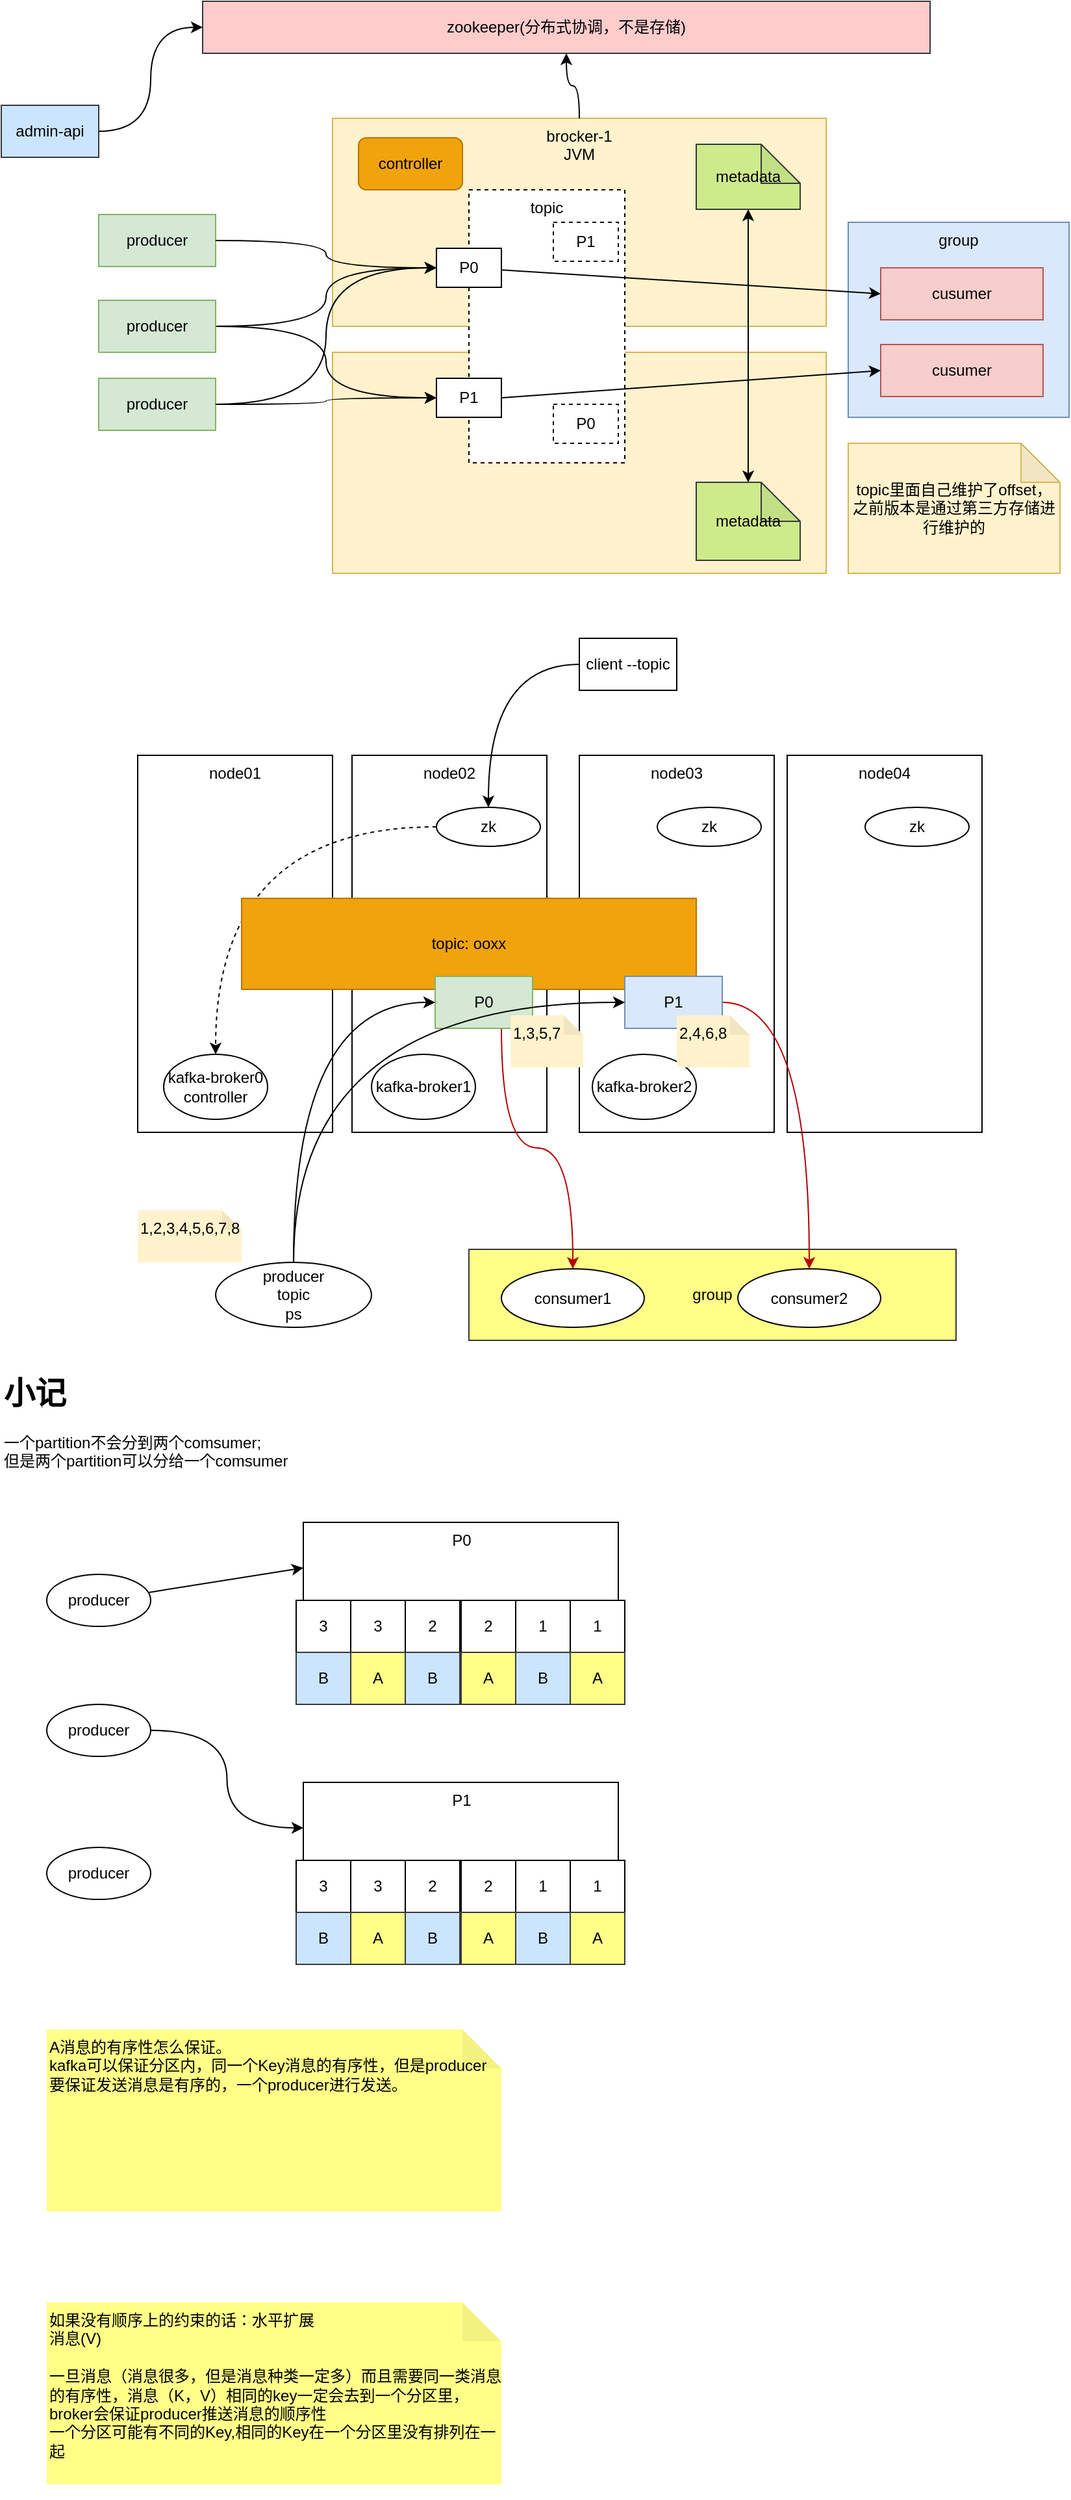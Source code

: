 <mxfile version="24.4.5" type="github">
  <diagram name="第 1 页" id="M_x8-9DKoYfC3ThnBNaP">
    <mxGraphModel dx="794" dy="420" grid="1" gridSize="10" guides="1" tooltips="1" connect="1" arrows="1" fold="1" page="1" pageScale="1" pageWidth="827" pageHeight="1169" math="0" shadow="0">
      <root>
        <mxCell id="0" />
        <mxCell id="1" parent="0" />
        <mxCell id="aGrZsIu07CaAuVC8-_KM-38" value="group" style="rounded=0;whiteSpace=wrap;html=1;align=center;verticalAlign=middle;fillColor=#ffff88;strokeColor=#36393d;" vertex="1" parent="1">
          <mxGeometry x="365" y="990" width="375" height="70" as="geometry" />
        </mxCell>
        <mxCell id="SnEAZ-Wm8pNj-YNNooDd-13" value="brocker-2&lt;div&gt;JVM&lt;/div&gt;" style="rounded=0;whiteSpace=wrap;html=1;align=center;verticalAlign=top;horizontal=1;fillColor=#fff2cc;strokeColor=#d6b656;" parent="1" vertex="1">
          <mxGeometry x="260" y="300" width="380" height="170" as="geometry" />
        </mxCell>
        <mxCell id="SnEAZ-Wm8pNj-YNNooDd-12" value="brocker-1&lt;div&gt;JVM&lt;/div&gt;" style="rounded=0;whiteSpace=wrap;html=1;align=center;verticalAlign=top;horizontal=1;fillColor=#fff2cc;strokeColor=#d6b656;" parent="1" vertex="1">
          <mxGeometry x="260" y="120" width="380" height="160" as="geometry" />
        </mxCell>
        <mxCell id="SnEAZ-Wm8pNj-YNNooDd-2" value="producer" style="rounded=0;whiteSpace=wrap;html=1;fillColor=#d5e8d4;strokeColor=#82b366;" parent="1" vertex="1">
          <mxGeometry x="80" y="194" width="90" height="40" as="geometry" />
        </mxCell>
        <mxCell id="SnEAZ-Wm8pNj-YNNooDd-28" style="edgeStyle=orthogonalEdgeStyle;rounded=0;orthogonalLoop=1;jettySize=auto;html=1;entryX=0;entryY=0.5;entryDx=0;entryDy=0;curved=1;" parent="1" source="SnEAZ-Wm8pNj-YNNooDd-3" target="SnEAZ-Wm8pNj-YNNooDd-15" edge="1">
          <mxGeometry relative="1" as="geometry" />
        </mxCell>
        <mxCell id="SnEAZ-Wm8pNj-YNNooDd-29" style="edgeStyle=orthogonalEdgeStyle;rounded=0;orthogonalLoop=1;jettySize=auto;html=1;entryX=0;entryY=0.5;entryDx=0;entryDy=0;curved=1;" parent="1" source="SnEAZ-Wm8pNj-YNNooDd-3" target="SnEAZ-Wm8pNj-YNNooDd-16" edge="1">
          <mxGeometry relative="1" as="geometry" />
        </mxCell>
        <mxCell id="SnEAZ-Wm8pNj-YNNooDd-3" value="producer" style="rounded=0;whiteSpace=wrap;html=1;fillColor=#d5e8d4;strokeColor=#82b366;" parent="1" vertex="1">
          <mxGeometry x="80" y="260" width="90" height="40" as="geometry" />
        </mxCell>
        <mxCell id="SnEAZ-Wm8pNj-YNNooDd-4" value="producer" style="rounded=0;whiteSpace=wrap;html=1;fillColor=#d5e8d4;strokeColor=#82b366;" parent="1" vertex="1">
          <mxGeometry x="80" y="320" width="90" height="40" as="geometry" />
        </mxCell>
        <mxCell id="SnEAZ-Wm8pNj-YNNooDd-20" style="edgeStyle=orthogonalEdgeStyle;rounded=0;orthogonalLoop=1;jettySize=auto;html=1;exitX=0.5;exitY=0;exitDx=0;exitDy=0;entryX=0.5;entryY=1;entryDx=0;entryDy=0;curved=1;" parent="1" source="SnEAZ-Wm8pNj-YNNooDd-12" target="SnEAZ-Wm8pNj-YNNooDd-19" edge="1">
          <mxGeometry relative="1" as="geometry" />
        </mxCell>
        <mxCell id="SnEAZ-Wm8pNj-YNNooDd-14" value="topic" style="rounded=0;whiteSpace=wrap;html=1;dashed=1;verticalAlign=top;" parent="1" vertex="1">
          <mxGeometry x="365" y="175" width="120" height="210" as="geometry" />
        </mxCell>
        <mxCell id="SnEAZ-Wm8pNj-YNNooDd-15" value="P0" style="rounded=0;whiteSpace=wrap;html=1;align=center;verticalAlign=middle;" parent="1" vertex="1">
          <mxGeometry x="340" y="220" width="50" height="30" as="geometry" />
        </mxCell>
        <mxCell id="SnEAZ-Wm8pNj-YNNooDd-16" value="P1" style="rounded=0;whiteSpace=wrap;html=1;align=center;verticalAlign=middle;" parent="1" vertex="1">
          <mxGeometry x="340" y="320" width="50" height="30" as="geometry" />
        </mxCell>
        <mxCell id="SnEAZ-Wm8pNj-YNNooDd-17" value="P1" style="rounded=0;whiteSpace=wrap;html=1;align=center;verticalAlign=middle;dashed=1;" parent="1" vertex="1">
          <mxGeometry x="430" y="200" width="50" height="30" as="geometry" />
        </mxCell>
        <mxCell id="SnEAZ-Wm8pNj-YNNooDd-18" value="P0" style="rounded=0;whiteSpace=wrap;html=1;align=center;verticalAlign=middle;dashed=1;" parent="1" vertex="1">
          <mxGeometry x="430" y="340" width="50" height="30" as="geometry" />
        </mxCell>
        <mxCell id="SnEAZ-Wm8pNj-YNNooDd-19" value="zookeeper(分布式协调，不是存储)" style="rounded=0;whiteSpace=wrap;html=1;fillColor=#ffcccc;strokeColor=#36393d;" parent="1" vertex="1">
          <mxGeometry x="160" y="30" width="560" height="40" as="geometry" />
        </mxCell>
        <mxCell id="SnEAZ-Wm8pNj-YNNooDd-23" style="edgeStyle=orthogonalEdgeStyle;rounded=0;orthogonalLoop=1;jettySize=auto;html=1;entryX=0;entryY=0.5;entryDx=0;entryDy=0;curved=1;" parent="1" source="SnEAZ-Wm8pNj-YNNooDd-21" target="SnEAZ-Wm8pNj-YNNooDd-19" edge="1">
          <mxGeometry relative="1" as="geometry" />
        </mxCell>
        <mxCell id="SnEAZ-Wm8pNj-YNNooDd-21" value="admin-api" style="rounded=0;whiteSpace=wrap;html=1;align=center;verticalAlign=middle;fillColor=#cce5ff;strokeColor=#36393d;" parent="1" vertex="1">
          <mxGeometry x="5" y="110" width="75" height="40" as="geometry" />
        </mxCell>
        <mxCell id="SnEAZ-Wm8pNj-YNNooDd-24" style="edgeStyle=orthogonalEdgeStyle;rounded=0;orthogonalLoop=1;jettySize=auto;html=1;entryX=0;entryY=0.5;entryDx=0;entryDy=0;curved=1;" parent="1" source="SnEAZ-Wm8pNj-YNNooDd-2" target="SnEAZ-Wm8pNj-YNNooDd-15" edge="1">
          <mxGeometry relative="1" as="geometry" />
        </mxCell>
        <mxCell id="SnEAZ-Wm8pNj-YNNooDd-25" style="edgeStyle=orthogonalEdgeStyle;rounded=0;orthogonalLoop=1;jettySize=auto;html=1;curved=1;" parent="1" source="SnEAZ-Wm8pNj-YNNooDd-4" target="SnEAZ-Wm8pNj-YNNooDd-16" edge="1">
          <mxGeometry relative="1" as="geometry" />
        </mxCell>
        <mxCell id="SnEAZ-Wm8pNj-YNNooDd-26" style="edgeStyle=orthogonalEdgeStyle;rounded=0;orthogonalLoop=1;jettySize=auto;html=1;entryX=0;entryY=0.5;entryDx=0;entryDy=0;curved=1;" parent="1" source="SnEAZ-Wm8pNj-YNNooDd-4" target="SnEAZ-Wm8pNj-YNNooDd-15" edge="1">
          <mxGeometry relative="1" as="geometry" />
        </mxCell>
        <mxCell id="SnEAZ-Wm8pNj-YNNooDd-30" value="metadata" style="shape=note;whiteSpace=wrap;html=1;backgroundOutline=1;darkOpacity=0.05;fillColor=#cdeb8b;strokeColor=#36393d;" parent="1" vertex="1">
          <mxGeometry x="540" y="140" width="80" height="50" as="geometry" />
        </mxCell>
        <mxCell id="SnEAZ-Wm8pNj-YNNooDd-31" value="metadata" style="shape=note;whiteSpace=wrap;html=1;backgroundOutline=1;darkOpacity=0.05;fillColor=#cdeb8b;strokeColor=#36393d;" parent="1" vertex="1">
          <mxGeometry x="540" y="400" width="80" height="60" as="geometry" />
        </mxCell>
        <mxCell id="SnEAZ-Wm8pNj-YNNooDd-33" value="" style="endArrow=classic;startArrow=classic;html=1;rounded=0;entryX=0.5;entryY=1;entryDx=0;entryDy=0;entryPerimeter=0;exitX=0.5;exitY=0;exitDx=0;exitDy=0;exitPerimeter=0;" parent="1" source="SnEAZ-Wm8pNj-YNNooDd-31" target="SnEAZ-Wm8pNj-YNNooDd-30" edge="1">
          <mxGeometry width="50" height="50" relative="1" as="geometry">
            <mxPoint x="540" y="310" as="sourcePoint" />
            <mxPoint x="590" y="260" as="targetPoint" />
          </mxGeometry>
        </mxCell>
        <mxCell id="SnEAZ-Wm8pNj-YNNooDd-35" value="topic里面自己维护了offset，之前版本是通过第三方存储进行维护的" style="shape=note;whiteSpace=wrap;html=1;backgroundOutline=1;darkOpacity=0.05;fillColor=#fff2cc;strokeColor=#d6b656;horizontal=1;align=center;verticalAlign=middle;" parent="1" vertex="1">
          <mxGeometry x="657" y="370" width="163" height="100" as="geometry" />
        </mxCell>
        <mxCell id="aGrZsIu07CaAuVC8-_KM-1" value="group" style="rounded=0;whiteSpace=wrap;html=1;align=center;verticalAlign=top;fillColor=#dae8fc;strokeColor=#6c8ebf;" vertex="1" parent="1">
          <mxGeometry x="657" y="200" width="170" height="150" as="geometry" />
        </mxCell>
        <mxCell id="aGrZsIu07CaAuVC8-_KM-2" value="cusumer" style="rounded=0;whiteSpace=wrap;html=1;align=center;verticalAlign=middle;fillColor=#f8cecc;strokeColor=#b85450;" vertex="1" parent="1">
          <mxGeometry x="682" y="235" width="125" height="40" as="geometry" />
        </mxCell>
        <mxCell id="aGrZsIu07CaAuVC8-_KM-3" value="cusumer" style="rounded=0;whiteSpace=wrap;html=1;align=center;verticalAlign=middle;fillColor=#f8cecc;strokeColor=#b85450;" vertex="1" parent="1">
          <mxGeometry x="682" y="294" width="125" height="40" as="geometry" />
        </mxCell>
        <mxCell id="aGrZsIu07CaAuVC8-_KM-6" style="rounded=0;orthogonalLoop=1;jettySize=auto;html=1;exitX=1;exitY=0.5;exitDx=0;exitDy=0;entryX=0;entryY=0.5;entryDx=0;entryDy=0;" edge="1" parent="1" source="SnEAZ-Wm8pNj-YNNooDd-16" target="aGrZsIu07CaAuVC8-_KM-3">
          <mxGeometry relative="1" as="geometry" />
        </mxCell>
        <mxCell id="aGrZsIu07CaAuVC8-_KM-4" style="rounded=1;orthogonalLoop=1;jettySize=auto;html=1;entryX=0;entryY=0.5;entryDx=0;entryDy=0;curved=0;" edge="1" parent="1" source="SnEAZ-Wm8pNj-YNNooDd-15" target="aGrZsIu07CaAuVC8-_KM-2">
          <mxGeometry relative="1" as="geometry" />
        </mxCell>
        <mxCell id="aGrZsIu07CaAuVC8-_KM-7" value="controller" style="rounded=1;whiteSpace=wrap;html=1;fillColor=#f0a30a;fontColor=#000000;strokeColor=#BD7000;" vertex="1" parent="1">
          <mxGeometry x="280" y="135" width="80" height="40" as="geometry" />
        </mxCell>
        <mxCell id="aGrZsIu07CaAuVC8-_KM-8" value="node01" style="rounded=0;whiteSpace=wrap;html=1;align=center;verticalAlign=top;" vertex="1" parent="1">
          <mxGeometry x="110" y="610" width="150" height="290" as="geometry" />
        </mxCell>
        <mxCell id="aGrZsIu07CaAuVC8-_KM-9" value="node02" style="rounded=0;whiteSpace=wrap;html=1;align=center;verticalAlign=top;" vertex="1" parent="1">
          <mxGeometry x="275" y="610" width="150" height="290" as="geometry" />
        </mxCell>
        <mxCell id="aGrZsIu07CaAuVC8-_KM-10" value="node03" style="rounded=0;whiteSpace=wrap;html=1;align=center;verticalAlign=top;" vertex="1" parent="1">
          <mxGeometry x="450" y="610" width="150" height="290" as="geometry" />
        </mxCell>
        <mxCell id="aGrZsIu07CaAuVC8-_KM-11" value="node04" style="rounded=0;whiteSpace=wrap;html=1;align=center;verticalAlign=top;" vertex="1" parent="1">
          <mxGeometry x="610" y="610" width="150" height="290" as="geometry" />
        </mxCell>
        <mxCell id="aGrZsIu07CaAuVC8-_KM-20" style="edgeStyle=orthogonalEdgeStyle;rounded=0;orthogonalLoop=1;jettySize=auto;html=1;curved=1;strokeColor=default;dashed=1;" edge="1" parent="1" source="aGrZsIu07CaAuVC8-_KM-12" target="aGrZsIu07CaAuVC8-_KM-15">
          <mxGeometry relative="1" as="geometry" />
        </mxCell>
        <mxCell id="aGrZsIu07CaAuVC8-_KM-12" value="zk" style="ellipse;whiteSpace=wrap;html=1;" vertex="1" parent="1">
          <mxGeometry x="340" y="650" width="80" height="30" as="geometry" />
        </mxCell>
        <mxCell id="aGrZsIu07CaAuVC8-_KM-13" value="zk" style="ellipse;whiteSpace=wrap;html=1;" vertex="1" parent="1">
          <mxGeometry x="510" y="650" width="80" height="30" as="geometry" />
        </mxCell>
        <mxCell id="aGrZsIu07CaAuVC8-_KM-14" value="zk" style="ellipse;whiteSpace=wrap;html=1;" vertex="1" parent="1">
          <mxGeometry x="670" y="650" width="80" height="30" as="geometry" />
        </mxCell>
        <mxCell id="aGrZsIu07CaAuVC8-_KM-15" value="kafka-broker0&lt;div&gt;controller&lt;/div&gt;" style="ellipse;whiteSpace=wrap;html=1;" vertex="1" parent="1">
          <mxGeometry x="130" y="840" width="80" height="50" as="geometry" />
        </mxCell>
        <mxCell id="aGrZsIu07CaAuVC8-_KM-16" value="kafka-broker1" style="ellipse;whiteSpace=wrap;html=1;" vertex="1" parent="1">
          <mxGeometry x="290" y="840" width="80" height="50" as="geometry" />
        </mxCell>
        <mxCell id="aGrZsIu07CaAuVC8-_KM-17" value="kafka-broker2" style="ellipse;whiteSpace=wrap;html=1;" vertex="1" parent="1">
          <mxGeometry x="460" y="840" width="80" height="50" as="geometry" />
        </mxCell>
        <mxCell id="aGrZsIu07CaAuVC8-_KM-19" style="rounded=0;orthogonalLoop=1;jettySize=auto;html=1;edgeStyle=orthogonalEdgeStyle;curved=1;" edge="1" parent="1" source="aGrZsIu07CaAuVC8-_KM-18" target="aGrZsIu07CaAuVC8-_KM-12">
          <mxGeometry relative="1" as="geometry" />
        </mxCell>
        <mxCell id="aGrZsIu07CaAuVC8-_KM-18" value="client --topic" style="rounded=0;whiteSpace=wrap;html=1;align=center;verticalAlign=middle;" vertex="1" parent="1">
          <mxGeometry x="450" y="520" width="75" height="40" as="geometry" />
        </mxCell>
        <mxCell id="aGrZsIu07CaAuVC8-_KM-21" value="topic: ooxx" style="rounded=0;whiteSpace=wrap;html=1;align=center;verticalAlign=middle;fillColor=#f0a30a;strokeColor=#BD7000;fontColor=#000000;" vertex="1" parent="1">
          <mxGeometry x="190" y="720" width="350" height="70" as="geometry" />
        </mxCell>
        <mxCell id="aGrZsIu07CaAuVC8-_KM-33" style="edgeStyle=orthogonalEdgeStyle;rounded=0;orthogonalLoop=1;jettySize=auto;html=1;entryX=0.5;entryY=0;entryDx=0;entryDy=0;curved=1;fillColor=#e51400;strokeColor=#B20000;" edge="1" parent="1" source="aGrZsIu07CaAuVC8-_KM-22" target="aGrZsIu07CaAuVC8-_KM-31">
          <mxGeometry relative="1" as="geometry">
            <Array as="points">
              <mxPoint x="390" y="912" />
              <mxPoint x="445" y="912" />
            </Array>
          </mxGeometry>
        </mxCell>
        <mxCell id="aGrZsIu07CaAuVC8-_KM-22" value="P0" style="rounded=0;whiteSpace=wrap;html=1;align=center;verticalAlign=middle;fillColor=#d5e8d4;strokeColor=#82b366;" vertex="1" parent="1">
          <mxGeometry x="339" y="780" width="75" height="40" as="geometry" />
        </mxCell>
        <mxCell id="aGrZsIu07CaAuVC8-_KM-35" style="edgeStyle=orthogonalEdgeStyle;rounded=0;orthogonalLoop=1;jettySize=auto;html=1;entryX=0.5;entryY=0;entryDx=0;entryDy=0;curved=1;fillColor=#e51400;strokeColor=#B20000;" edge="1" parent="1" source="aGrZsIu07CaAuVC8-_KM-23" target="aGrZsIu07CaAuVC8-_KM-34">
          <mxGeometry relative="1" as="geometry" />
        </mxCell>
        <mxCell id="aGrZsIu07CaAuVC8-_KM-23" value="P1" style="rounded=0;whiteSpace=wrap;html=1;align=center;verticalAlign=middle;fillColor=#dae8fc;strokeColor=#6c8ebf;" vertex="1" parent="1">
          <mxGeometry x="485" y="780" width="75" height="40" as="geometry" />
        </mxCell>
        <mxCell id="aGrZsIu07CaAuVC8-_KM-26" style="edgeStyle=orthogonalEdgeStyle;rounded=0;orthogonalLoop=1;jettySize=auto;html=1;entryX=0;entryY=0.5;entryDx=0;entryDy=0;curved=1;exitX=0.5;exitY=0;exitDx=0;exitDy=0;" edge="1" parent="1" source="aGrZsIu07CaAuVC8-_KM-24" target="aGrZsIu07CaAuVC8-_KM-22">
          <mxGeometry relative="1" as="geometry" />
        </mxCell>
        <mxCell id="aGrZsIu07CaAuVC8-_KM-27" style="edgeStyle=orthogonalEdgeStyle;rounded=0;orthogonalLoop=1;jettySize=auto;html=1;entryX=0;entryY=0.5;entryDx=0;entryDy=0;curved=1;exitX=0.5;exitY=0;exitDx=0;exitDy=0;" edge="1" parent="1" source="aGrZsIu07CaAuVC8-_KM-24" target="aGrZsIu07CaAuVC8-_KM-23">
          <mxGeometry relative="1" as="geometry" />
        </mxCell>
        <mxCell id="aGrZsIu07CaAuVC8-_KM-24" value="producer&lt;div&gt;topic&lt;/div&gt;&lt;div&gt;ps&lt;/div&gt;" style="ellipse;whiteSpace=wrap;html=1;" vertex="1" parent="1">
          <mxGeometry x="170" y="1000" width="120" height="50" as="geometry" />
        </mxCell>
        <mxCell id="aGrZsIu07CaAuVC8-_KM-25" value="1,2,3,4,5,6,7,8" style="shape=note;whiteSpace=wrap;html=1;backgroundOutline=1;darkOpacity=0.05;fillColor=#fff2cc;strokeColor=none;horizontal=1;align=left;verticalAlign=top;size=15;" vertex="1" parent="1">
          <mxGeometry x="110" y="960" width="80" height="40" as="geometry" />
        </mxCell>
        <mxCell id="aGrZsIu07CaAuVC8-_KM-28" value="1,3,5,7" style="shape=note;whiteSpace=wrap;html=1;backgroundOutline=1;darkOpacity=0.05;fillColor=#fff2cc;strokeColor=none;horizontal=1;align=left;verticalAlign=top;size=15;" vertex="1" parent="1">
          <mxGeometry x="397" y="810" width="56" height="40" as="geometry" />
        </mxCell>
        <mxCell id="aGrZsIu07CaAuVC8-_KM-30" value="2,4,6,8" style="shape=note;whiteSpace=wrap;html=1;backgroundOutline=1;darkOpacity=0.05;fillColor=#fff2cc;strokeColor=none;horizontal=1;align=left;verticalAlign=top;size=15;" vertex="1" parent="1">
          <mxGeometry x="525" y="810" width="56" height="40" as="geometry" />
        </mxCell>
        <mxCell id="aGrZsIu07CaAuVC8-_KM-31" value="consumer1" style="ellipse;whiteSpace=wrap;html=1;" vertex="1" parent="1">
          <mxGeometry x="390" y="1005" width="110" height="45" as="geometry" />
        </mxCell>
        <mxCell id="aGrZsIu07CaAuVC8-_KM-34" value="consumer2" style="ellipse;whiteSpace=wrap;html=1;" vertex="1" parent="1">
          <mxGeometry x="572" y="1005" width="110" height="45" as="geometry" />
        </mxCell>
        <mxCell id="aGrZsIu07CaAuVC8-_KM-37" value="&lt;h1 style=&quot;margin-top: 0px;&quot;&gt;小记&lt;/h1&gt;&lt;div&gt;一个partition不会分到两个comsumer;&lt;/div&gt;&lt;div&gt;但是两个partition可以分给一个comsumer&lt;/div&gt;" style="text;html=1;whiteSpace=wrap;overflow=hidden;rounded=0;" vertex="1" parent="1">
          <mxGeometry x="5" y="1080" width="365" height="80" as="geometry" />
        </mxCell>
        <mxCell id="aGrZsIu07CaAuVC8-_KM-39" value="如果没有顺序上的约束的话：水平扩展&lt;div&gt;消息(V)&lt;/div&gt;&lt;div&gt;&lt;br&gt;&lt;/div&gt;&lt;div&gt;一旦消息（消息很多，但是消息种类一定多）而且需要同一类消息的有序性，&lt;span style=&quot;background-color: initial;&quot;&gt;消息（K，V）相同的key一定会去到一个分区里，broker会保证producer推送消息的顺序性&lt;/span&gt;&lt;/div&gt;&lt;div&gt;&lt;span style=&quot;background-color: initial;&quot;&gt;一个分区可能有不同的Key,相同的Key在一个分区里没有排列在一起&lt;/span&gt;&lt;/div&gt;&lt;div&gt;&lt;span style=&quot;background-color: initial;&quot;&gt;&lt;br&gt;&lt;/span&gt;&lt;/div&gt;&lt;div&gt;&lt;br&gt;&lt;/div&gt;" style="shape=note;whiteSpace=wrap;html=1;backgroundOutline=1;darkOpacity=0.05;fillColor=#ffff88;strokeColor=none;horizontal=1;align=left;verticalAlign=top;" vertex="1" parent="1">
          <mxGeometry x="40" y="1800" width="350" height="140" as="geometry" />
        </mxCell>
        <mxCell id="aGrZsIu07CaAuVC8-_KM-40" value="P0" style="rounded=0;whiteSpace=wrap;html=1;align=center;verticalAlign=top;" vertex="1" parent="1">
          <mxGeometry x="237.5" y="1200" width="242.5" height="140" as="geometry" />
        </mxCell>
        <mxCell id="aGrZsIu07CaAuVC8-_KM-41" value="P1" style="rounded=0;whiteSpace=wrap;html=1;align=center;verticalAlign=top;" vertex="1" parent="1">
          <mxGeometry x="237.5" y="1400" width="242.5" height="140" as="geometry" />
        </mxCell>
        <mxCell id="aGrZsIu07CaAuVC8-_KM-71" style="rounded=0;orthogonalLoop=1;jettySize=auto;html=1;entryX=0;entryY=0.25;entryDx=0;entryDy=0;" edge="1" parent="1" source="aGrZsIu07CaAuVC8-_KM-42" target="aGrZsIu07CaAuVC8-_KM-40">
          <mxGeometry relative="1" as="geometry" />
        </mxCell>
        <mxCell id="aGrZsIu07CaAuVC8-_KM-42" value="producer" style="ellipse;whiteSpace=wrap;html=1;" vertex="1" parent="1">
          <mxGeometry x="40" y="1240" width="80" height="40" as="geometry" />
        </mxCell>
        <mxCell id="aGrZsIu07CaAuVC8-_KM-43" value="producer" style="ellipse;whiteSpace=wrap;html=1;" vertex="1" parent="1">
          <mxGeometry x="40" y="1450" width="80" height="40" as="geometry" />
        </mxCell>
        <mxCell id="aGrZsIu07CaAuVC8-_KM-72" style="edgeStyle=orthogonalEdgeStyle;curved=1;rounded=0;orthogonalLoop=1;jettySize=auto;html=1;entryX=0;entryY=0.25;entryDx=0;entryDy=0;" edge="1" parent="1" source="aGrZsIu07CaAuVC8-_KM-44" target="aGrZsIu07CaAuVC8-_KM-41">
          <mxGeometry relative="1" as="geometry" />
        </mxCell>
        <mxCell id="aGrZsIu07CaAuVC8-_KM-44" value="producer" style="ellipse;whiteSpace=wrap;html=1;" vertex="1" parent="1">
          <mxGeometry x="40" y="1340" width="80" height="40" as="geometry" />
        </mxCell>
        <mxCell id="aGrZsIu07CaAuVC8-_KM-45" value="3" style="rounded=0;whiteSpace=wrap;html=1;align=center;verticalAlign=middle;" vertex="1" parent="1">
          <mxGeometry x="232" y="1260" width="42" height="40" as="geometry" />
        </mxCell>
        <mxCell id="aGrZsIu07CaAuVC8-_KM-46" value="B" style="rounded=0;whiteSpace=wrap;html=1;align=center;verticalAlign=middle;fillColor=#cce5ff;strokeColor=#36393d;" vertex="1" parent="1">
          <mxGeometry x="232" y="1300" width="42" height="40" as="geometry" />
        </mxCell>
        <mxCell id="aGrZsIu07CaAuVC8-_KM-47" value="3" style="rounded=0;whiteSpace=wrap;html=1;align=center;verticalAlign=middle;" vertex="1" parent="1">
          <mxGeometry x="274" y="1260" width="42" height="40" as="geometry" />
        </mxCell>
        <mxCell id="aGrZsIu07CaAuVC8-_KM-48" value="A" style="rounded=0;whiteSpace=wrap;html=1;align=center;verticalAlign=middle;fillColor=#ffff88;strokeColor=#36393d;" vertex="1" parent="1">
          <mxGeometry x="274" y="1300" width="42" height="40" as="geometry" />
        </mxCell>
        <mxCell id="aGrZsIu07CaAuVC8-_KM-49" value="2" style="rounded=0;whiteSpace=wrap;html=1;align=center;verticalAlign=middle;" vertex="1" parent="1">
          <mxGeometry x="316" y="1260" width="42" height="40" as="geometry" />
        </mxCell>
        <mxCell id="aGrZsIu07CaAuVC8-_KM-50" value="B" style="rounded=0;whiteSpace=wrap;html=1;align=center;verticalAlign=middle;fillColor=#cce5ff;strokeColor=#36393d;" vertex="1" parent="1">
          <mxGeometry x="316" y="1300" width="42" height="40" as="geometry" />
        </mxCell>
        <mxCell id="aGrZsIu07CaAuVC8-_KM-51" value="2" style="rounded=0;whiteSpace=wrap;html=1;align=center;verticalAlign=middle;" vertex="1" parent="1">
          <mxGeometry x="359" y="1260" width="42" height="40" as="geometry" />
        </mxCell>
        <mxCell id="aGrZsIu07CaAuVC8-_KM-52" value="A" style="rounded=0;whiteSpace=wrap;html=1;align=center;verticalAlign=middle;fillColor=#ffff88;strokeColor=#36393d;" vertex="1" parent="1">
          <mxGeometry x="359" y="1300" width="42" height="40" as="geometry" />
        </mxCell>
        <mxCell id="aGrZsIu07CaAuVC8-_KM-53" value="1" style="rounded=0;whiteSpace=wrap;html=1;align=center;verticalAlign=middle;" vertex="1" parent="1">
          <mxGeometry x="401" y="1260" width="42" height="40" as="geometry" />
        </mxCell>
        <mxCell id="aGrZsIu07CaAuVC8-_KM-54" value="B" style="rounded=0;whiteSpace=wrap;html=1;align=center;verticalAlign=middle;fillColor=#cce5ff;strokeColor=#36393d;" vertex="1" parent="1">
          <mxGeometry x="401" y="1300" width="42" height="40" as="geometry" />
        </mxCell>
        <mxCell id="aGrZsIu07CaAuVC8-_KM-55" value="1" style="rounded=0;whiteSpace=wrap;html=1;align=center;verticalAlign=middle;" vertex="1" parent="1">
          <mxGeometry x="443" y="1260" width="42" height="40" as="geometry" />
        </mxCell>
        <mxCell id="aGrZsIu07CaAuVC8-_KM-56" value="A" style="rounded=0;whiteSpace=wrap;html=1;align=center;verticalAlign=middle;fillColor=#ffff88;strokeColor=#36393d;" vertex="1" parent="1">
          <mxGeometry x="443" y="1300" width="42" height="40" as="geometry" />
        </mxCell>
        <mxCell id="aGrZsIu07CaAuVC8-_KM-59" value="3" style="rounded=0;whiteSpace=wrap;html=1;align=center;verticalAlign=middle;" vertex="1" parent="1">
          <mxGeometry x="232" y="1460" width="42" height="40" as="geometry" />
        </mxCell>
        <mxCell id="aGrZsIu07CaAuVC8-_KM-60" value="B" style="rounded=0;whiteSpace=wrap;html=1;align=center;verticalAlign=middle;fillColor=#cce5ff;strokeColor=#36393d;" vertex="1" parent="1">
          <mxGeometry x="232" y="1500" width="42" height="40" as="geometry" />
        </mxCell>
        <mxCell id="aGrZsIu07CaAuVC8-_KM-61" value="3" style="rounded=0;whiteSpace=wrap;html=1;align=center;verticalAlign=middle;" vertex="1" parent="1">
          <mxGeometry x="274" y="1460" width="42" height="40" as="geometry" />
        </mxCell>
        <mxCell id="aGrZsIu07CaAuVC8-_KM-62" value="A" style="rounded=0;whiteSpace=wrap;html=1;align=center;verticalAlign=middle;fillColor=#ffff88;strokeColor=#36393d;" vertex="1" parent="1">
          <mxGeometry x="274" y="1500" width="42" height="40" as="geometry" />
        </mxCell>
        <mxCell id="aGrZsIu07CaAuVC8-_KM-63" value="2" style="rounded=0;whiteSpace=wrap;html=1;align=center;verticalAlign=middle;" vertex="1" parent="1">
          <mxGeometry x="316" y="1460" width="42" height="40" as="geometry" />
        </mxCell>
        <mxCell id="aGrZsIu07CaAuVC8-_KM-64" value="B" style="rounded=0;whiteSpace=wrap;html=1;align=center;verticalAlign=middle;fillColor=#cce5ff;strokeColor=#36393d;" vertex="1" parent="1">
          <mxGeometry x="316" y="1500" width="42" height="40" as="geometry" />
        </mxCell>
        <mxCell id="aGrZsIu07CaAuVC8-_KM-65" value="2" style="rounded=0;whiteSpace=wrap;html=1;align=center;verticalAlign=middle;" vertex="1" parent="1">
          <mxGeometry x="359" y="1460" width="42" height="40" as="geometry" />
        </mxCell>
        <mxCell id="aGrZsIu07CaAuVC8-_KM-66" value="A" style="rounded=0;whiteSpace=wrap;html=1;align=center;verticalAlign=middle;fillColor=#ffff88;strokeColor=#36393d;" vertex="1" parent="1">
          <mxGeometry x="359" y="1500" width="42" height="40" as="geometry" />
        </mxCell>
        <mxCell id="aGrZsIu07CaAuVC8-_KM-67" value="1" style="rounded=0;whiteSpace=wrap;html=1;align=center;verticalAlign=middle;" vertex="1" parent="1">
          <mxGeometry x="401" y="1460" width="42" height="40" as="geometry" />
        </mxCell>
        <mxCell id="aGrZsIu07CaAuVC8-_KM-68" value="B" style="rounded=0;whiteSpace=wrap;html=1;align=center;verticalAlign=middle;fillColor=#cce5ff;strokeColor=#36393d;" vertex="1" parent="1">
          <mxGeometry x="401" y="1500" width="42" height="40" as="geometry" />
        </mxCell>
        <mxCell id="aGrZsIu07CaAuVC8-_KM-69" value="1" style="rounded=0;whiteSpace=wrap;html=1;align=center;verticalAlign=middle;" vertex="1" parent="1">
          <mxGeometry x="443" y="1460" width="42" height="40" as="geometry" />
        </mxCell>
        <mxCell id="aGrZsIu07CaAuVC8-_KM-70" value="A" style="rounded=0;whiteSpace=wrap;html=1;align=center;verticalAlign=middle;fillColor=#ffff88;strokeColor=#36393d;" vertex="1" parent="1">
          <mxGeometry x="443" y="1500" width="42" height="40" as="geometry" />
        </mxCell>
        <mxCell id="aGrZsIu07CaAuVC8-_KM-73" value="&lt;div&gt;A消息的有序性怎么保证。&lt;/div&gt;&lt;div&gt;kafka可以保证分区内，同一个Key消息的有序性，但是producer要保证发送消息是有序的，一个producer进行发送。&lt;/div&gt;" style="shape=note;whiteSpace=wrap;html=1;backgroundOutline=1;darkOpacity=0.05;fillColor=#ffff88;strokeColor=none;horizontal=1;align=left;verticalAlign=top;" vertex="1" parent="1">
          <mxGeometry x="40" y="1590" width="350" height="140" as="geometry" />
        </mxCell>
      </root>
    </mxGraphModel>
  </diagram>
</mxfile>
